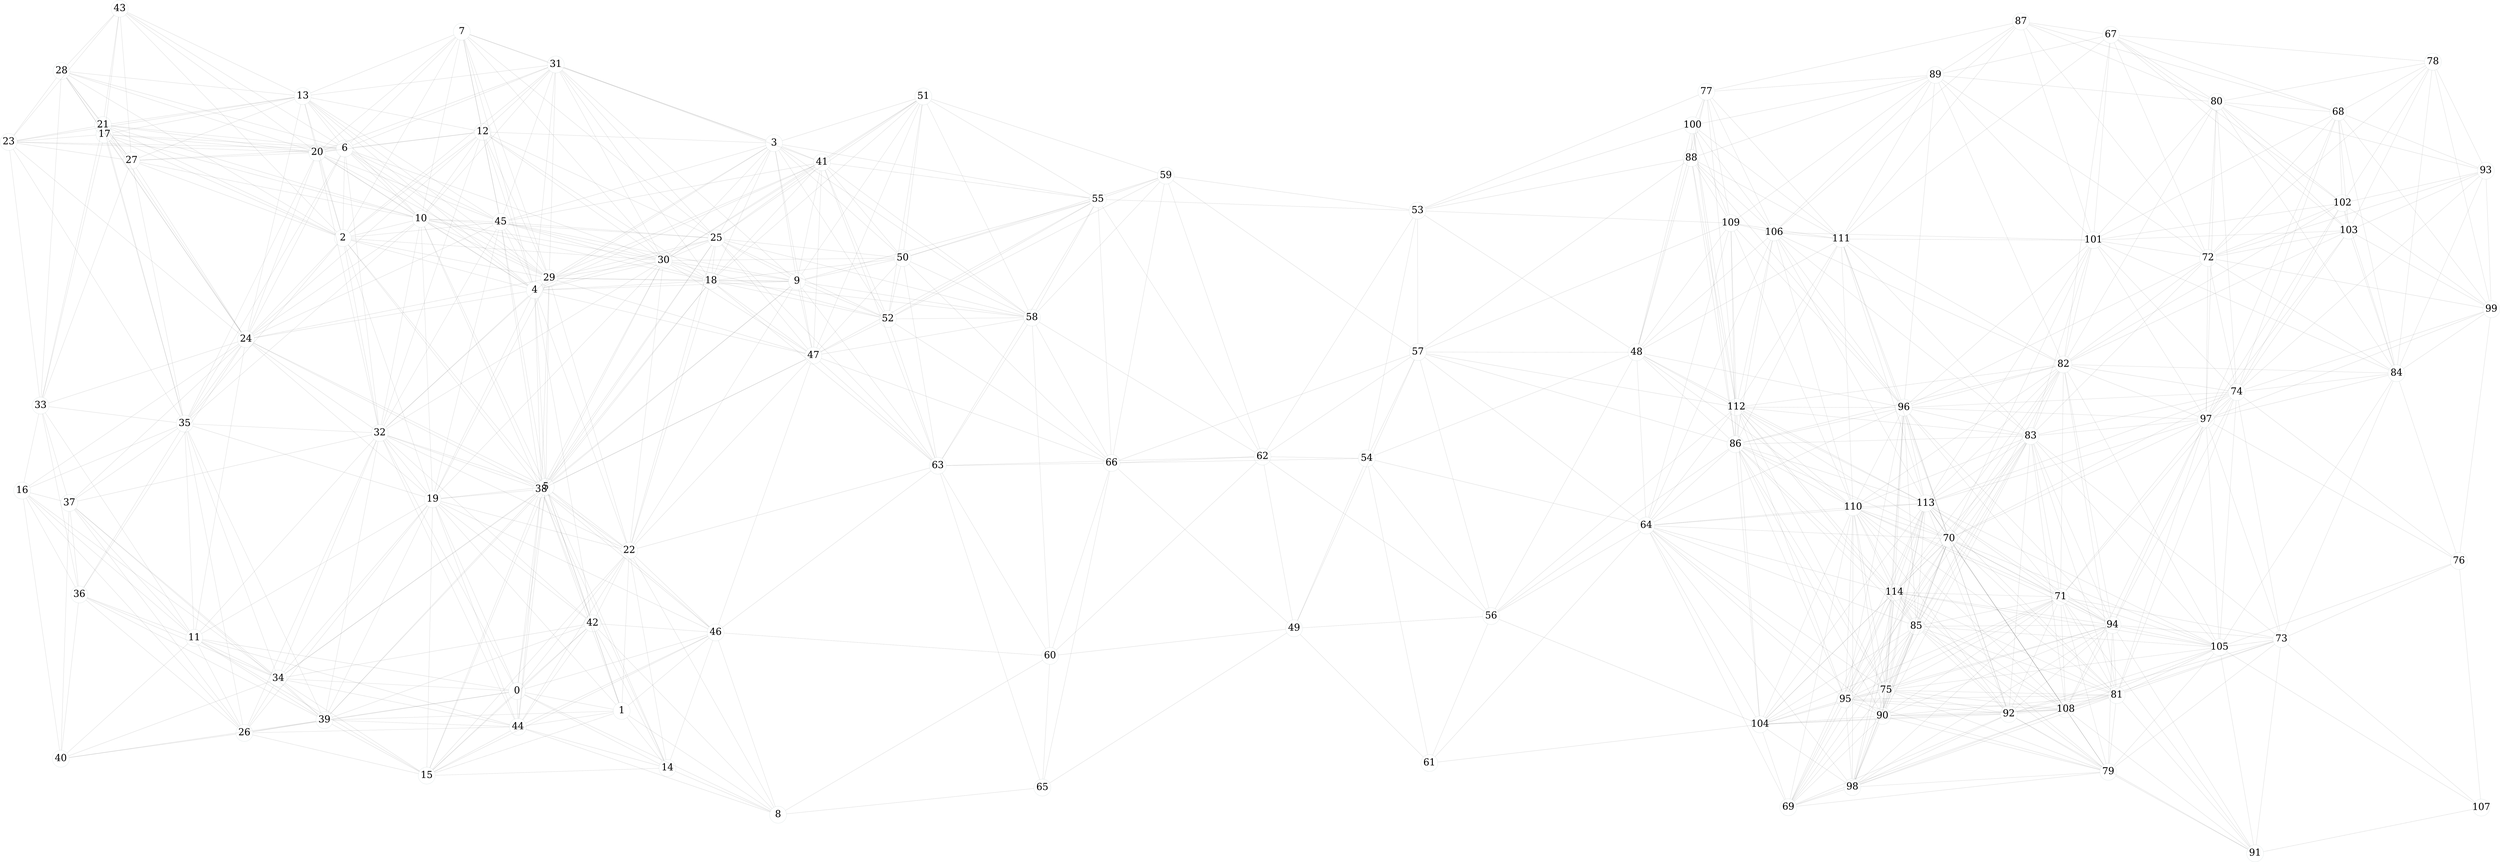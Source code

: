 digraph G{
size="100,100"
layout=neato;
node[fontsize = 200,fixedsize = true,width = 5.0, height = 5.0];
0 [pos="159.76433403229788,48.27175114074952!", color = "#336666", fillcolor = "#CC9999"];
1 [pos="190.64296931278224,42.43913317477069!", color = "#336666", fillcolor = "#CC9999"];
2 [pos="108.41118971207634,181.84320111485087!", color = "#336666", fillcolor = "#CC9999"];
3 [pos="235.5549721622233,209.82949841092554!", color = "#336666", fillcolor = "#CC9999"];
4 [pos="164.97521093601964,166.46720236325638!", color = "#336666", fillcolor = "#CC9999"];
5 [pos="168.26182591370306,108.48258550176409!", color = "#336666", fillcolor = "#CC9999"];
6 [pos="108.95592269486995,208.2785238239351!", color = "#336666", fillcolor = "#CC9999"];
7 [pos="143.49631154885768,242.6974009633898!", color = "#336666", fillcolor = "#CC9999"];
8 [pos="236.74165529345808,11.818287617817974!", color = "#336666", fillcolor = "#CC9999"];
9 [pos="242.2957937999419,169.1050231774013!", color = "#336666", fillcolor = "#CC9999"];
10 [pos="131.4446757871689,187.5089355113923!", color = "#336666", fillcolor = "#CC9999"];
11 [pos="64.5989550030506,63.95371534588578!", color = "#336666", fillcolor = "#CC9999"];
12 [pos="149.64211066590866,213.17221096732166!", color = "#336666", fillcolor = "#CC9999"];
13 [pos="96.58304761590225,223.7133874592358!", color = "#336666", fillcolor = "#CC9999"];
14 [pos="204.13196078820582,25.586610866656173!", color = "#336666", fillcolor = "#CC9999"];
15 [pos="133.144738542067,23.360052999838647!", color = "#336666", fillcolor = "#CC9999"];
16 [pos="13.854281670413249,107.38733320628316!", color = "#336666", fillcolor = "#CC9999"];
17 [pos="38.124896910606,212.41378167776307!", color = "#336666", fillcolor = "#CC9999"];
18 [pos="216.9813769032617,169.23089065794485!", color = "#336666", fillcolor = "#CC9999"];
19 [pos="134.88763206921485,104.82918632629695!", color = "#336666", fillcolor = "#CC9999"];
20 [pos="100.84662014656729,207.0782338422255!", color = "#336666", fillcolor = "#CC9999"];
21 [pos="37.68585343316869,215.1751451073231!", color = "#336666", fillcolor = "#CC9999"];
22 [pos="192.86030629755712,89.69429468664403!", color = "#336666", fillcolor = "#CC9999"];
23 [pos="9.88067137526047,210.19109502994925!", color = "#336666", fillcolor = "#CC9999"];
24 [pos="79.85163980369406,152.01862104989402!", color = "#336666", fillcolor = "#CC9999"];
25 [pos="218.52906036337612,181.7699118732578!", color = "#336666", fillcolor = "#CC9999"];
26 [pos="79.37977116350098,35.93081539712836!", color = "#336666", fillcolor = "#CC9999"];
27 [pos="46.11400652759329,204.6929754675577!", color = "#336666", fillcolor = "#CC9999"];
28 [pos="25.4726557980042,231.11612190308315!", color = "#336666", fillcolor = "#CC9999"];
29 [pos="169.26367177790783,170.03069954012307!", color = "#336666", fillcolor = "#CC9999"];
30 [pos="202.98095422167333,175.23074284194075!", color = "#336666", fillcolor = "#CC9999"];
31 [pos="171.19075413353963,233.022394084366!", color = "#336666", fillcolor = "#CC9999"];
32 [pos="119.2755130930687,124.37304945010855!", color = "#336666", fillcolor = "#CC9999"];
33 [pos="19.28073060588237,132.46210648469068!", color = "#336666", fillcolor = "#CC9999"];
34 [pos="89.37001589240276,51.98591128041264!", color = "#336666", fillcolor = "#CC9999"];
35 [pos="61.76706249877573,127.14248755658924!", color = "#336666", fillcolor = "#CC9999"];
36 [pos="30.716887014707122,76.74719942679745!", color = "#336666", fillcolor = "#CC9999"];
37 [pos="27.754124061044354,103.74666828647575!", color = "#336666", fillcolor = "#CC9999"];
38 [pos="166.9027230968306,107.74950076400044!", color = "#336666", fillcolor = "#CC9999"];
39 [pos="102.98304177698222,39.728441014961206!", color = "#336666", fillcolor = "#CC9999"];
40 [pos="25.260639759878607,28.326719156320706!", color = "#336666", fillcolor = "#CC9999"];
41 [pos="249.68311451284941,204.1840578274606!", color = "#336666", fillcolor = "#CC9999"];
42 [pos="182.02050243522572,68.25452799293649!", color = "#336666", fillcolor = "#CC9999"];
43 [pos="42.611111555366485,249.4941711818342!", color = "#336666", fillcolor = "#CC9999"];
44 [pos="160.03390754028922,37.733125644127036!", color = "#336666", fillcolor = "#CC9999"];
45 [pos="154.95312722925007,186.60254766878228!", color = "#336666", fillcolor = "#CC9999"];
46 [pos="218.3393973111849,65.55493069211568!", color = "#336666", fillcolor = "#CC9999"];
47 [pos="247.14831925200187,147.19833962603386!", color = "#336666", fillcolor = "#CC9999"];
48 [pos="489.87436673004515,148.16655825814107!", color = "#336666", fillcolor = "#CC9999"];
49 [pos="388.89123893672894,66.78184361044218!", color = "#336666", fillcolor = "#CC9999"];
50 [pos="273.4935845903204,175.95344498339637!", color = "#336666", fillcolor = "#CC9999"];
51 [pos="279.57915382993366,223.61878501809096!", color = "#336666", fillcolor = "#CC9999"];
52 [pos="269.1203741871624,158.00727035932474!", color = "#336666", fillcolor = "#CC9999"];
53 [pos="425.29300951483515,189.92635084264367!", color = "#336666", fillcolor = "#CC9999"];
54 [pos="410.33495085116647,116.88028617301075!", color = "#336666", fillcolor = "#CC9999"];
55 [pos="331.03552182535435,193.2843412652158!", color = "#336666", fillcolor = "#CC9999"];
56 [pos="446.9953798268435,70.38749556418311!", color = "#336666", fillcolor = "#CC9999"];
57 [pos="425.3971510621881,148.22786052288077!", color = "#336666", fillcolor = "#CC9999"];
58 [pos="311.5902962725852,158.38665920526373!", color = "#336666", fillcolor = "#CC9999"];
59 [pos="351.0803077493148,200.25323285412014!", color = "#336666", fillcolor = "#CC9999"];
60 [pos="316.93831592955735,58.6476911416684!", color = "#336666", fillcolor = "#CC9999"];
61 [pos="428.7847045908826,27.05685416048037!", color = "#336666", fillcolor = "#CC9999"];
62 [pos="379.5777947379169,117.41728615250524!", color = "#336666", fillcolor = "#CC9999"];
63 [pos="283.84121007466155,114.72697516550406!", color = "#336666", fillcolor = "#CC9999"];
64 [pos="492.731478608477,97.09122158290317!", color = "#336666", fillcolor = "#CC9999"];
65 [pos="314.67912731664785,19.821326098398345!", color = "#336666", fillcolor = "#CC9999"];
66 [pos="335.08415340293243,115.5257963159752!", color = "#336666", fillcolor = "#CC9999"];
67 [pos="629.721313983214,241.78894687392588!", color = "#336666", fillcolor = "#CC9999"];
68 [pos="696.777410341571,218.9516431710136!", color = "#336666", fillcolor = "#CC9999"];
69 [pos="534.6240334448522,14.03235313894019!", color = "#336666", fillcolor = "#CC9999"];
70 [pos="582.0041431486702,93.1973060058924!", color = "#336666", fillcolor = "#CC9999"];
71 [pos="614.9130715957758,76.05668699409753!", color = "#336666", fillcolor = "#CC9999"];
72 [pos="658.3764386912898,175.98647563820458!", color = "#336666", fillcolor = "#CC9999"];
73 [pos="680.0149895570651,63.61533209230299!", color = "#336666", fillcolor = "#CC9999"];
74 [pos="666.8440120840855,136.44202798745113!", color = "#336666", fillcolor = "#CC9999"];
75 [pos="563.4420931179943,48.53685458197002!", color = "#336666", fillcolor = "#CC9999"];
76 [pos="732.3563670786255,86.61169065523877!", color = "#336666", fillcolor = "#CC9999"];
77 [pos="510.46202367923365,225.00602675028708!", color = "#336666", fillcolor = "#CC9999"];
78 [pos="724.6903659752735,233.82409423742013!", color = "#336666", fillcolor = "#CC9999"];
79 [pos="628.9675295207262,24.472121581133877!", color = "#336666", fillcolor = "#CC9999"];
80 [pos="660.9059112671985,221.99090941122412!", color = "#336666", fillcolor = "#CC9999"];
81 [pos="631.4594298127646,47.07048103717032!", color = "#336666", fillcolor = "#CC9999"];
82 [pos="615.7460147276768,144.58961639987754!", color = "#336666", fillcolor = "#CC9999"];
83 [pos="606.0653626436008,123.46887163031933!", color = "#336666", fillcolor = "#CC9999"];
84 [pos="713.9633979132435,141.99332854997036!", color = "#336666", fillcolor = "#CC9999"];
85 [pos="572.3392867283474,67.38782994402965!", color = "#336666", fillcolor = "#CC9999"];
86 [pos="519.0344786941038,121.05805396442268!", color = "#336666", fillcolor = "#CC9999"];
87 [pos="603.2213926536663,245.6948803276179!", color = "#336666", fillcolor = "#CC9999"];
88 [pos="506.0123952056017,205.43453622152765!", color = "#336666", fillcolor = "#CC9999"];
89 [pos="577.9854609309656,229.9350817623091!", color = "#336666", fillcolor = "#CC9999"];
90 [pos="562.374551489484,40.940946220365035!", color = "#336666", fillcolor = "#CC9999"];
91 [pos="672.2603188415495,0.43599691617735026!", color = "#336666", fillcolor = "#CC9999"];
92 [pos="599.635693231398,41.514202124910085!", color = "#336666", fillcolor = "#CC9999"];
93 [pos="740.2844660298074,201.71296469020842!", color = "#336666", fillcolor = "#CC9999"];
94 [pos="630.226644750156,67.75208732345791!", color = "#336666", fillcolor = "#CC9999"];
95 [pos="551.4375677139205,45.80090044150842!", color = "#336666", fillcolor = "#CC9999"];
96 [pos="568.6792985035731,131.86471575629503!", color = "#336666", fillcolor = "#CC9999"];
97 [pos="657.7898795036489,128.35186476156366!", color = "#336666", fillcolor = "#CC9999"];
98 [pos="553.5123320077083,19.97318376487059!", color = "#336666", fillcolor = "#CC9999"];
99 [pos="741.9203966124983,160.86296338367143!", color = "#336666", fillcolor = "#CC9999"];
100 [pos="506.3779925337585,215.1248889865065!", color = "#336666", fillcolor = "#CC9999"];
101 [pos="624.5767729144537,181.23692023111582!", color = "#336666", fillcolor = "#CC9999"];
102 [pos="698.0087779996236,192.13905308986907!", color = "#336666", fillcolor = "#CC9999"];
103 [pos="699.8848392740642,184.02836100706088!", color = "#336666", fillcolor = "#CC9999"];
104 [pos="526.2939866388543,38.45270591246208!", color = "#336666", fillcolor = "#CC9999"];
105 [pos="661.7628137189257,61.1913496572582!", color = "#336666", fillcolor = "#CC9999"];
106 [pos="530.4195059770032,183.50647579906104!", color = "#336666", fillcolor = "#CC9999"];
107 [pos="738.955068127852,13.91940913963785!", color = "#336666", fillcolor = "#CC9999"];
108 [pos="616.4202284527369,42.8912305184547!", color = "#336666", fillcolor = "#CC9999"];
109 [pos="517.6725338463027,186.25706205235258!", color = "#336666", fillcolor = "#CC9999"];
110 [pos="553.7231613919421,102.47069408709456!", color = "#336666", fillcolor = "#CC9999"];
111 [pos="550.2117080798108,181.56219970645736!", color = "#336666", fillcolor = "#CC9999"];
112 [pos="519.2999947769376,132.00177616388464!", color = "#336666", fillcolor = "#CC9999"];
113 [pos="575.1213319225205,103.61165800667163!", color = "#336666", fillcolor = "#CC9999"];
114 [pos="565.9017971679984,77.39367866489152!", color = "#336666", fillcolor = "#CC9999"];
0 -> 1 [dir = none];
0 -> 5 [dir = none];
0 -> 8 [dir = none];
0 -> 11 [dir = none];
0 -> 14 [dir = none];
0 -> 15 [dir = none];
0 -> 19 [dir = none];
0 -> 22 [dir = none];
0 -> 26 [dir = none];
0 -> 32 [dir = none];
0 -> 34 [dir = none];
0 -> 38 [dir = none];
0 -> 39 [dir = none];
0 -> 42 [dir = none];
0 -> 44 [dir = none];
0 -> 46 [dir = none];
1 -> 5 [dir = none];
1 -> 8 [dir = none];
1 -> 14 [dir = none];
1 -> 15 [dir = none];
1 -> 19 [dir = none];
1 -> 22 [dir = none];
1 -> 38 [dir = none];
1 -> 39 [dir = none];
1 -> 42 [dir = none];
1 -> 44 [dir = none];
1 -> 46 [dir = none];
2 -> 4 [dir = none];
2 -> 5 [dir = none];
2 -> 6 [dir = none];
2 -> 7 [dir = none];
2 -> 10 [dir = none];
2 -> 12 [dir = none];
2 -> 13 [dir = none];
2 -> 17 [dir = none];
2 -> 19 [dir = none];
2 -> 20 [dir = none];
2 -> 21 [dir = none];
2 -> 24 [dir = none];
2 -> 27 [dir = none];
2 -> 28 [dir = none];
2 -> 29 [dir = none];
2 -> 30 [dir = none];
2 -> 31 [dir = none];
2 -> 32 [dir = none];
2 -> 35 [dir = none];
2 -> 38 [dir = none];
2 -> 43 [dir = none];
2 -> 45 [dir = none];
3 -> 4 [dir = none];
3 -> 7 [dir = none];
3 -> 9 [dir = none];
3 -> 12 [dir = none];
3 -> 18 [dir = none];
3 -> 25 [dir = none];
3 -> 29 [dir = none];
3 -> 30 [dir = none];
3 -> 31 [dir = none];
3 -> 41 [dir = none];
3 -> 45 [dir = none];
3 -> 47 [dir = none];
3 -> 50 [dir = none];
3 -> 51 [dir = none];
3 -> 52 [dir = none];
3 -> 55 [dir = none];
3 -> 58 [dir = none];
4 -> 5 [dir = none];
4 -> 6 [dir = none];
4 -> 7 [dir = none];
4 -> 9 [dir = none];
4 -> 10 [dir = none];
4 -> 12 [dir = none];
4 -> 13 [dir = none];
4 -> 18 [dir = none];
4 -> 19 [dir = none];
4 -> 20 [dir = none];
4 -> 22 [dir = none];
4 -> 24 [dir = none];
4 -> 25 [dir = none];
4 -> 29 [dir = none];
4 -> 30 [dir = none];
4 -> 31 [dir = none];
4 -> 32 [dir = none];
4 -> 38 [dir = none];
4 -> 41 [dir = none];
4 -> 42 [dir = none];
4 -> 45 [dir = none];
4 -> 47 [dir = none];
5 -> 9 [dir = none];
5 -> 10 [dir = none];
5 -> 14 [dir = none];
5 -> 15 [dir = none];
5 -> 18 [dir = none];
5 -> 19 [dir = none];
5 -> 22 [dir = none];
5 -> 24 [dir = none];
5 -> 25 [dir = none];
5 -> 29 [dir = none];
5 -> 30 [dir = none];
5 -> 32 [dir = none];
5 -> 34 [dir = none];
5 -> 38 [dir = none];
5 -> 39 [dir = none];
5 -> 42 [dir = none];
5 -> 44 [dir = none];
5 -> 45 [dir = none];
5 -> 46 [dir = none];
5 -> 47 [dir = none];
6 -> 7 [dir = none];
6 -> 10 [dir = none];
6 -> 12 [dir = none];
6 -> 13 [dir = none];
6 -> 17 [dir = none];
6 -> 20 [dir = none];
6 -> 21 [dir = none];
6 -> 23 [dir = none];
6 -> 24 [dir = none];
6 -> 27 [dir = none];
6 -> 28 [dir = none];
6 -> 29 [dir = none];
6 -> 30 [dir = none];
6 -> 31 [dir = none];
6 -> 32 [dir = none];
6 -> 35 [dir = none];
6 -> 43 [dir = none];
6 -> 45 [dir = none];
7 -> 10 [dir = none];
7 -> 12 [dir = none];
7 -> 13 [dir = none];
7 -> 20 [dir = none];
7 -> 25 [dir = none];
7 -> 29 [dir = none];
7 -> 30 [dir = none];
7 -> 31 [dir = none];
7 -> 45 [dir = none];
8 -> 14 [dir = none];
8 -> 22 [dir = none];
8 -> 42 [dir = none];
8 -> 44 [dir = none];
8 -> 46 [dir = none];
8 -> 60 [dir = none];
8 -> 65 [dir = none];
9 -> 18 [dir = none];
9 -> 22 [dir = none];
9 -> 25 [dir = none];
9 -> 29 [dir = none];
9 -> 30 [dir = none];
9 -> 31 [dir = none];
9 -> 38 [dir = none];
9 -> 41 [dir = none];
9 -> 45 [dir = none];
9 -> 47 [dir = none];
9 -> 50 [dir = none];
9 -> 51 [dir = none];
9 -> 52 [dir = none];
9 -> 55 [dir = none];
9 -> 58 [dir = none];
9 -> 63 [dir = none];
10 -> 12 [dir = none];
10 -> 13 [dir = none];
10 -> 17 [dir = none];
10 -> 18 [dir = none];
10 -> 19 [dir = none];
10 -> 20 [dir = none];
10 -> 21 [dir = none];
10 -> 24 [dir = none];
10 -> 25 [dir = none];
10 -> 27 [dir = none];
10 -> 29 [dir = none];
10 -> 30 [dir = none];
10 -> 31 [dir = none];
10 -> 32 [dir = none];
10 -> 35 [dir = none];
10 -> 38 [dir = none];
10 -> 45 [dir = none];
11 -> 15 [dir = none];
11 -> 16 [dir = none];
11 -> 19 [dir = none];
11 -> 24 [dir = none];
11 -> 26 [dir = none];
11 -> 32 [dir = none];
11 -> 33 [dir = none];
11 -> 34 [dir = none];
11 -> 35 [dir = none];
11 -> 36 [dir = none];
11 -> 37 [dir = none];
11 -> 39 [dir = none];
11 -> 40 [dir = none];
11 -> 44 [dir = none];
12 -> 13 [dir = none];
12 -> 18 [dir = none];
12 -> 20 [dir = none];
12 -> 24 [dir = none];
12 -> 25 [dir = none];
12 -> 29 [dir = none];
12 -> 30 [dir = none];
12 -> 31 [dir = none];
12 -> 32 [dir = none];
12 -> 45 [dir = none];
13 -> 17 [dir = none];
13 -> 20 [dir = none];
13 -> 21 [dir = none];
13 -> 23 [dir = none];
13 -> 24 [dir = none];
13 -> 27 [dir = none];
13 -> 28 [dir = none];
13 -> 29 [dir = none];
13 -> 31 [dir = none];
13 -> 43 [dir = none];
13 -> 45 [dir = none];
14 -> 15 [dir = none];
14 -> 22 [dir = none];
14 -> 38 [dir = none];
14 -> 42 [dir = none];
14 -> 44 [dir = none];
14 -> 46 [dir = none];
15 -> 19 [dir = none];
15 -> 22 [dir = none];
15 -> 26 [dir = none];
15 -> 34 [dir = none];
15 -> 38 [dir = none];
15 -> 39 [dir = none];
15 -> 42 [dir = none];
15 -> 44 [dir = none];
15 -> 46 [dir = none];
16 -> 24 [dir = none];
16 -> 26 [dir = none];
16 -> 33 [dir = none];
16 -> 34 [dir = none];
16 -> 35 [dir = none];
16 -> 36 [dir = none];
16 -> 37 [dir = none];
16 -> 40 [dir = none];
17 -> 20 [dir = none];
17 -> 21 [dir = none];
17 -> 23 [dir = none];
17 -> 24 [dir = none];
17 -> 27 [dir = none];
17 -> 28 [dir = none];
17 -> 33 [dir = none];
17 -> 35 [dir = none];
17 -> 43 [dir = none];
18 -> 22 [dir = none];
18 -> 25 [dir = none];
18 -> 29 [dir = none];
18 -> 30 [dir = none];
18 -> 31 [dir = none];
18 -> 38 [dir = none];
18 -> 41 [dir = none];
18 -> 45 [dir = none];
18 -> 47 [dir = none];
18 -> 50 [dir = none];
18 -> 51 [dir = none];
18 -> 52 [dir = none];
18 -> 58 [dir = none];
18 -> 63 [dir = none];
19 -> 22 [dir = none];
19 -> 24 [dir = none];
19 -> 26 [dir = none];
19 -> 29 [dir = none];
19 -> 30 [dir = none];
19 -> 32 [dir = none];
19 -> 34 [dir = none];
19 -> 35 [dir = none];
19 -> 38 [dir = none];
19 -> 39 [dir = none];
19 -> 42 [dir = none];
19 -> 44 [dir = none];
19 -> 45 [dir = none];
19 -> 46 [dir = none];
20 -> 21 [dir = none];
20 -> 23 [dir = none];
20 -> 24 [dir = none];
20 -> 27 [dir = none];
20 -> 28 [dir = none];
20 -> 29 [dir = none];
20 -> 31 [dir = none];
20 -> 32 [dir = none];
20 -> 35 [dir = none];
20 -> 43 [dir = none];
20 -> 45 [dir = none];
21 -> 23 [dir = none];
21 -> 24 [dir = none];
21 -> 27 [dir = none];
21 -> 28 [dir = none];
21 -> 33 [dir = none];
21 -> 35 [dir = none];
21 -> 43 [dir = none];
22 -> 25 [dir = none];
22 -> 29 [dir = none];
22 -> 30 [dir = none];
22 -> 32 [dir = none];
22 -> 38 [dir = none];
22 -> 42 [dir = none];
22 -> 44 [dir = none];
22 -> 46 [dir = none];
22 -> 47 [dir = none];
22 -> 63 [dir = none];
23 -> 24 [dir = none];
23 -> 27 [dir = none];
23 -> 28 [dir = none];
23 -> 33 [dir = none];
23 -> 35 [dir = none];
23 -> 43 [dir = none];
24 -> 27 [dir = none];
24 -> 28 [dir = none];
24 -> 29 [dir = none];
24 -> 32 [dir = none];
24 -> 33 [dir = none];
24 -> 35 [dir = none];
24 -> 36 [dir = none];
24 -> 37 [dir = none];
24 -> 38 [dir = none];
24 -> 45 [dir = none];
25 -> 29 [dir = none];
25 -> 30 [dir = none];
25 -> 31 [dir = none];
25 -> 38 [dir = none];
25 -> 41 [dir = none];
25 -> 45 [dir = none];
25 -> 47 [dir = none];
25 -> 50 [dir = none];
25 -> 51 [dir = none];
25 -> 52 [dir = none];
25 -> 58 [dir = none];
25 -> 63 [dir = none];
26 -> 32 [dir = none];
26 -> 34 [dir = none];
26 -> 35 [dir = none];
26 -> 36 [dir = none];
26 -> 37 [dir = none];
26 -> 39 [dir = none];
26 -> 40 [dir = none];
26 -> 44 [dir = none];
27 -> 28 [dir = none];
27 -> 33 [dir = none];
27 -> 35 [dir = none];
27 -> 43 [dir = none];
28 -> 33 [dir = none];
28 -> 43 [dir = none];
29 -> 30 [dir = none];
29 -> 31 [dir = none];
29 -> 32 [dir = none];
29 -> 38 [dir = none];
29 -> 41 [dir = none];
29 -> 45 [dir = none];
29 -> 47 [dir = none];
30 -> 31 [dir = none];
30 -> 32 [dir = none];
30 -> 38 [dir = none];
30 -> 41 [dir = none];
30 -> 45 [dir = none];
30 -> 47 [dir = none];
30 -> 50 [dir = none];
30 -> 51 [dir = none];
30 -> 52 [dir = none];
31 -> 41 [dir = none];
31 -> 45 [dir = none];
32 -> 34 [dir = none];
32 -> 35 [dir = none];
32 -> 37 [dir = none];
32 -> 38 [dir = none];
32 -> 39 [dir = none];
32 -> 42 [dir = none];
32 -> 44 [dir = none];
32 -> 45 [dir = none];
33 -> 35 [dir = none];
33 -> 36 [dir = none];
33 -> 37 [dir = none];
34 -> 35 [dir = none];
34 -> 36 [dir = none];
34 -> 37 [dir = none];
34 -> 38 [dir = none];
34 -> 39 [dir = none];
34 -> 40 [dir = none];
34 -> 42 [dir = none];
34 -> 44 [dir = none];
35 -> 36 [dir = none];
35 -> 37 [dir = none];
35 -> 39 [dir = none];
36 -> 37 [dir = none];
36 -> 39 [dir = none];
36 -> 40 [dir = none];
37 -> 39 [dir = none];
37 -> 40 [dir = none];
38 -> 39 [dir = none];
38 -> 42 [dir = none];
38 -> 44 [dir = none];
38 -> 45 [dir = none];
38 -> 46 [dir = none];
38 -> 47 [dir = none];
39 -> 40 [dir = none];
39 -> 42 [dir = none];
39 -> 44 [dir = none];
41 -> 45 [dir = none];
41 -> 47 [dir = none];
41 -> 50 [dir = none];
41 -> 51 [dir = none];
41 -> 52 [dir = none];
41 -> 55 [dir = none];
41 -> 58 [dir = none];
41 -> 63 [dir = none];
42 -> 44 [dir = none];
42 -> 46 [dir = none];
44 -> 46 [dir = none];
46 -> 47 [dir = none];
46 -> 60 [dir = none];
46 -> 63 [dir = none];
47 -> 50 [dir = none];
47 -> 51 [dir = none];
47 -> 52 [dir = none];
47 -> 55 [dir = none];
47 -> 58 [dir = none];
47 -> 63 [dir = none];
47 -> 66 [dir = none];
48 -> 53 [dir = none];
48 -> 54 [dir = none];
48 -> 56 [dir = none];
48 -> 57 [dir = none];
48 -> 64 [dir = none];
48 -> 77 [dir = none];
48 -> 86 [dir = none];
48 -> 88 [dir = none];
48 -> 96 [dir = none];
48 -> 100 [dir = none];
48 -> 106 [dir = none];
48 -> 109 [dir = none];
48 -> 110 [dir = none];
48 -> 111 [dir = none];
48 -> 112 [dir = none];
48 -> 113 [dir = none];
49 -> 54 [dir = none];
49 -> 56 [dir = none];
49 -> 57 [dir = none];
49 -> 60 [dir = none];
49 -> 61 [dir = none];
49 -> 62 [dir = none];
49 -> 65 [dir = none];
49 -> 66 [dir = none];
50 -> 51 [dir = none];
50 -> 52 [dir = none];
50 -> 55 [dir = none];
50 -> 58 [dir = none];
50 -> 59 [dir = none];
50 -> 63 [dir = none];
50 -> 66 [dir = none];
51 -> 52 [dir = none];
51 -> 55 [dir = none];
51 -> 58 [dir = none];
51 -> 59 [dir = none];
52 -> 55 [dir = none];
52 -> 58 [dir = none];
52 -> 59 [dir = none];
52 -> 63 [dir = none];
52 -> 66 [dir = none];
53 -> 54 [dir = none];
53 -> 55 [dir = none];
53 -> 57 [dir = none];
53 -> 59 [dir = none];
53 -> 62 [dir = none];
53 -> 77 [dir = none];
53 -> 88 [dir = none];
53 -> 100 [dir = none];
53 -> 109 [dir = none];
54 -> 56 [dir = none];
54 -> 57 [dir = none];
54 -> 61 [dir = none];
54 -> 62 [dir = none];
54 -> 64 [dir = none];
54 -> 66 [dir = none];
55 -> 58 [dir = none];
55 -> 59 [dir = none];
55 -> 62 [dir = none];
55 -> 63 [dir = none];
55 -> 66 [dir = none];
56 -> 57 [dir = none];
56 -> 61 [dir = none];
56 -> 62 [dir = none];
56 -> 64 [dir = none];
56 -> 86 [dir = none];
56 -> 104 [dir = none];
56 -> 112 [dir = none];
57 -> 59 [dir = none];
57 -> 62 [dir = none];
57 -> 64 [dir = none];
57 -> 66 [dir = none];
57 -> 86 [dir = none];
57 -> 88 [dir = none];
57 -> 109 [dir = none];
57 -> 112 [dir = none];
58 -> 59 [dir = none];
58 -> 60 [dir = none];
58 -> 62 [dir = none];
58 -> 63 [dir = none];
58 -> 66 [dir = none];
59 -> 62 [dir = none];
59 -> 66 [dir = none];
60 -> 62 [dir = none];
60 -> 63 [dir = none];
60 -> 65 [dir = none];
60 -> 66 [dir = none];
61 -> 64 [dir = none];
61 -> 104 [dir = none];
62 -> 63 [dir = none];
62 -> 66 [dir = none];
63 -> 65 [dir = none];
63 -> 66 [dir = none];
64 -> 69 [dir = none];
64 -> 70 [dir = none];
64 -> 75 [dir = none];
64 -> 85 [dir = none];
64 -> 86 [dir = none];
64 -> 90 [dir = none];
64 -> 95 [dir = none];
64 -> 96 [dir = none];
64 -> 98 [dir = none];
64 -> 104 [dir = none];
64 -> 106 [dir = none];
64 -> 109 [dir = none];
64 -> 110 [dir = none];
64 -> 112 [dir = none];
64 -> 113 [dir = none];
64 -> 114 [dir = none];
65 -> 66 [dir = none];
67 -> 68 [dir = none];
67 -> 72 [dir = none];
67 -> 78 [dir = none];
67 -> 80 [dir = none];
67 -> 82 [dir = none];
67 -> 87 [dir = none];
67 -> 89 [dir = none];
67 -> 101 [dir = none];
67 -> 102 [dir = none];
67 -> 103 [dir = none];
67 -> 111 [dir = none];
68 -> 72 [dir = none];
68 -> 74 [dir = none];
68 -> 78 [dir = none];
68 -> 80 [dir = none];
68 -> 84 [dir = none];
68 -> 87 [dir = none];
68 -> 93 [dir = none];
68 -> 97 [dir = none];
68 -> 99 [dir = none];
68 -> 101 [dir = none];
68 -> 102 [dir = none];
68 -> 103 [dir = none];
69 -> 70 [dir = none];
69 -> 75 [dir = none];
69 -> 79 [dir = none];
69 -> 85 [dir = none];
69 -> 90 [dir = none];
69 -> 92 [dir = none];
69 -> 95 [dir = none];
69 -> 98 [dir = none];
69 -> 104 [dir = none];
69 -> 108 [dir = none];
69 -> 110 [dir = none];
69 -> 113 [dir = none];
69 -> 114 [dir = none];
70 -> 71 [dir = none];
70 -> 74 [dir = none];
70 -> 75 [dir = none];
70 -> 79 [dir = none];
70 -> 81 [dir = none];
70 -> 82 [dir = none];
70 -> 83 [dir = none];
70 -> 85 [dir = none];
70 -> 86 [dir = none];
70 -> 90 [dir = none];
70 -> 92 [dir = none];
70 -> 94 [dir = none];
70 -> 95 [dir = none];
70 -> 96 [dir = none];
70 -> 97 [dir = none];
70 -> 98 [dir = none];
70 -> 101 [dir = none];
70 -> 104 [dir = none];
70 -> 105 [dir = none];
70 -> 108 [dir = none];
70 -> 110 [dir = none];
70 -> 111 [dir = none];
70 -> 112 [dir = none];
70 -> 113 [dir = none];
70 -> 114 [dir = none];
71 -> 73 [dir = none];
71 -> 74 [dir = none];
71 -> 75 [dir = none];
71 -> 79 [dir = none];
71 -> 81 [dir = none];
71 -> 82 [dir = none];
71 -> 83 [dir = none];
71 -> 85 [dir = none];
71 -> 90 [dir = none];
71 -> 91 [dir = none];
71 -> 92 [dir = none];
71 -> 94 [dir = none];
71 -> 95 [dir = none];
71 -> 96 [dir = none];
71 -> 97 [dir = none];
71 -> 98 [dir = none];
71 -> 104 [dir = none];
71 -> 105 [dir = none];
71 -> 108 [dir = none];
71 -> 110 [dir = none];
71 -> 113 [dir = none];
71 -> 114 [dir = none];
72 -> 74 [dir = none];
72 -> 78 [dir = none];
72 -> 80 [dir = none];
72 -> 82 [dir = none];
72 -> 83 [dir = none];
72 -> 84 [dir = none];
72 -> 87 [dir = none];
72 -> 89 [dir = none];
72 -> 93 [dir = none];
72 -> 96 [dir = none];
72 -> 97 [dir = none];
72 -> 99 [dir = none];
72 -> 101 [dir = none];
72 -> 102 [dir = none];
72 -> 103 [dir = none];
73 -> 74 [dir = none];
73 -> 76 [dir = none];
73 -> 79 [dir = none];
73 -> 81 [dir = none];
73 -> 83 [dir = none];
73 -> 84 [dir = none];
73 -> 91 [dir = none];
73 -> 92 [dir = none];
73 -> 94 [dir = none];
73 -> 97 [dir = none];
73 -> 105 [dir = none];
73 -> 107 [dir = none];
73 -> 108 [dir = none];
74 -> 76 [dir = none];
74 -> 80 [dir = none];
74 -> 81 [dir = none];
74 -> 82 [dir = none];
74 -> 83 [dir = none];
74 -> 84 [dir = none];
74 -> 93 [dir = none];
74 -> 94 [dir = none];
74 -> 96 [dir = none];
74 -> 97 [dir = none];
74 -> 99 [dir = none];
74 -> 101 [dir = none];
74 -> 102 [dir = none];
74 -> 103 [dir = none];
74 -> 105 [dir = none];
74 -> 113 [dir = none];
75 -> 79 [dir = none];
75 -> 81 [dir = none];
75 -> 83 [dir = none];
75 -> 85 [dir = none];
75 -> 86 [dir = none];
75 -> 90 [dir = none];
75 -> 92 [dir = none];
75 -> 94 [dir = none];
75 -> 95 [dir = none];
75 -> 96 [dir = none];
75 -> 98 [dir = none];
75 -> 104 [dir = none];
75 -> 105 [dir = none];
75 -> 108 [dir = none];
75 -> 110 [dir = none];
75 -> 112 [dir = none];
75 -> 113 [dir = none];
75 -> 114 [dir = none];
76 -> 84 [dir = none];
76 -> 97 [dir = none];
76 -> 99 [dir = none];
76 -> 105 [dir = none];
76 -> 107 [dir = none];
77 -> 87 [dir = none];
77 -> 88 [dir = none];
77 -> 89 [dir = none];
77 -> 100 [dir = none];
77 -> 106 [dir = none];
77 -> 109 [dir = none];
77 -> 111 [dir = none];
77 -> 112 [dir = none];
78 -> 80 [dir = none];
78 -> 84 [dir = none];
78 -> 93 [dir = none];
78 -> 99 [dir = none];
78 -> 102 [dir = none];
78 -> 103 [dir = none];
79 -> 81 [dir = none];
79 -> 85 [dir = none];
79 -> 90 [dir = none];
79 -> 91 [dir = none];
79 -> 92 [dir = none];
79 -> 94 [dir = none];
79 -> 95 [dir = none];
79 -> 98 [dir = none];
79 -> 105 [dir = none];
79 -> 108 [dir = none];
79 -> 113 [dir = none];
79 -> 114 [dir = none];
80 -> 82 [dir = none];
80 -> 84 [dir = none];
80 -> 87 [dir = none];
80 -> 89 [dir = none];
80 -> 93 [dir = none];
80 -> 97 [dir = none];
80 -> 101 [dir = none];
80 -> 102 [dir = none];
80 -> 103 [dir = none];
81 -> 82 [dir = none];
81 -> 83 [dir = none];
81 -> 85 [dir = none];
81 -> 90 [dir = none];
81 -> 91 [dir = none];
81 -> 92 [dir = none];
81 -> 94 [dir = none];
81 -> 95 [dir = none];
81 -> 97 [dir = none];
81 -> 98 [dir = none];
81 -> 105 [dir = none];
81 -> 108 [dir = none];
81 -> 110 [dir = none];
81 -> 113 [dir = none];
81 -> 114 [dir = none];
82 -> 83 [dir = none];
82 -> 84 [dir = none];
82 -> 85 [dir = none];
82 -> 86 [dir = none];
82 -> 89 [dir = none];
82 -> 94 [dir = none];
82 -> 96 [dir = none];
82 -> 97 [dir = none];
82 -> 101 [dir = none];
82 -> 102 [dir = none];
82 -> 103 [dir = none];
82 -> 105 [dir = none];
82 -> 106 [dir = none];
82 -> 110 [dir = none];
82 -> 111 [dir = none];
82 -> 112 [dir = none];
82 -> 113 [dir = none];
82 -> 114 [dir = none];
83 -> 85 [dir = none];
83 -> 86 [dir = none];
83 -> 90 [dir = none];
83 -> 92 [dir = none];
83 -> 94 [dir = none];
83 -> 95 [dir = none];
83 -> 96 [dir = none];
83 -> 97 [dir = none];
83 -> 101 [dir = none];
83 -> 105 [dir = none];
83 -> 106 [dir = none];
83 -> 108 [dir = none];
83 -> 110 [dir = none];
83 -> 111 [dir = none];
83 -> 112 [dir = none];
83 -> 113 [dir = none];
83 -> 114 [dir = none];
84 -> 93 [dir = none];
84 -> 97 [dir = none];
84 -> 99 [dir = none];
84 -> 101 [dir = none];
84 -> 102 [dir = none];
84 -> 103 [dir = none];
84 -> 105 [dir = none];
85 -> 86 [dir = none];
85 -> 90 [dir = none];
85 -> 92 [dir = none];
85 -> 94 [dir = none];
85 -> 95 [dir = none];
85 -> 96 [dir = none];
85 -> 98 [dir = none];
85 -> 104 [dir = none];
85 -> 105 [dir = none];
85 -> 108 [dir = none];
85 -> 110 [dir = none];
85 -> 112 [dir = none];
85 -> 113 [dir = none];
85 -> 114 [dir = none];
86 -> 88 [dir = none];
86 -> 90 [dir = none];
86 -> 95 [dir = none];
86 -> 96 [dir = none];
86 -> 100 [dir = none];
86 -> 104 [dir = none];
86 -> 106 [dir = none];
86 -> 109 [dir = none];
86 -> 110 [dir = none];
86 -> 111 [dir = none];
86 -> 112 [dir = none];
86 -> 113 [dir = none];
86 -> 114 [dir = none];
87 -> 89 [dir = none];
87 -> 101 [dir = none];
87 -> 106 [dir = none];
87 -> 111 [dir = none];
88 -> 89 [dir = none];
88 -> 96 [dir = none];
88 -> 100 [dir = none];
88 -> 106 [dir = none];
88 -> 109 [dir = none];
88 -> 111 [dir = none];
88 -> 112 [dir = none];
89 -> 96 [dir = none];
89 -> 100 [dir = none];
89 -> 101 [dir = none];
89 -> 106 [dir = none];
89 -> 109 [dir = none];
89 -> 111 [dir = none];
90 -> 92 [dir = none];
90 -> 94 [dir = none];
90 -> 95 [dir = none];
90 -> 96 [dir = none];
90 -> 98 [dir = none];
90 -> 104 [dir = none];
90 -> 108 [dir = none];
90 -> 110 [dir = none];
90 -> 113 [dir = none];
90 -> 114 [dir = none];
91 -> 92 [dir = none];
91 -> 94 [dir = none];
91 -> 105 [dir = none];
91 -> 107 [dir = none];
91 -> 108 [dir = none];
92 -> 94 [dir = none];
92 -> 95 [dir = none];
92 -> 96 [dir = none];
92 -> 98 [dir = none];
92 -> 104 [dir = none];
92 -> 105 [dir = none];
92 -> 108 [dir = none];
92 -> 110 [dir = none];
92 -> 113 [dir = none];
92 -> 114 [dir = none];
93 -> 99 [dir = none];
93 -> 102 [dir = none];
93 -> 103 [dir = none];
94 -> 95 [dir = none];
94 -> 96 [dir = none];
94 -> 97 [dir = none];
94 -> 98 [dir = none];
94 -> 105 [dir = none];
94 -> 108 [dir = none];
94 -> 110 [dir = none];
94 -> 113 [dir = none];
94 -> 114 [dir = none];
95 -> 96 [dir = none];
95 -> 98 [dir = none];
95 -> 104 [dir = none];
95 -> 108 [dir = none];
95 -> 110 [dir = none];
95 -> 112 [dir = none];
95 -> 113 [dir = none];
95 -> 114 [dir = none];
96 -> 97 [dir = none];
96 -> 101 [dir = none];
96 -> 106 [dir = none];
96 -> 109 [dir = none];
96 -> 110 [dir = none];
96 -> 111 [dir = none];
96 -> 112 [dir = none];
96 -> 113 [dir = none];
96 -> 114 [dir = none];
97 -> 99 [dir = none];
97 -> 101 [dir = none];
97 -> 102 [dir = none];
97 -> 103 [dir = none];
97 -> 105 [dir = none];
97 -> 108 [dir = none];
97 -> 113 [dir = none];
98 -> 104 [dir = none];
98 -> 108 [dir = none];
98 -> 110 [dir = none];
98 -> 113 [dir = none];
98 -> 114 [dir = none];
99 -> 102 [dir = none];
99 -> 103 [dir = none];
100 -> 106 [dir = none];
100 -> 109 [dir = none];
100 -> 111 [dir = none];
100 -> 112 [dir = none];
101 -> 102 [dir = none];
101 -> 103 [dir = none];
101 -> 106 [dir = none];
101 -> 111 [dir = none];
101 -> 113 [dir = none];
102 -> 103 [dir = none];
104 -> 108 [dir = none];
104 -> 110 [dir = none];
104 -> 112 [dir = none];
104 -> 113 [dir = none];
104 -> 114 [dir = none];
105 -> 107 [dir = none];
105 -> 108 [dir = none];
105 -> 113 [dir = none];
105 -> 114 [dir = none];
106 -> 109 [dir = none];
106 -> 110 [dir = none];
106 -> 111 [dir = none];
106 -> 112 [dir = none];
106 -> 113 [dir = none];
108 -> 110 [dir = none];
108 -> 113 [dir = none];
108 -> 114 [dir = none];
109 -> 110 [dir = none];
109 -> 111 [dir = none];
109 -> 112 [dir = none];
110 -> 111 [dir = none];
110 -> 112 [dir = none];
110 -> 113 [dir = none];
110 -> 114 [dir = none];
111 -> 112 [dir = none];
111 -> 113 [dir = none];
112 -> 113 [dir = none];
112 -> 114 [dir = none];
113 -> 114 [dir = none];
}
